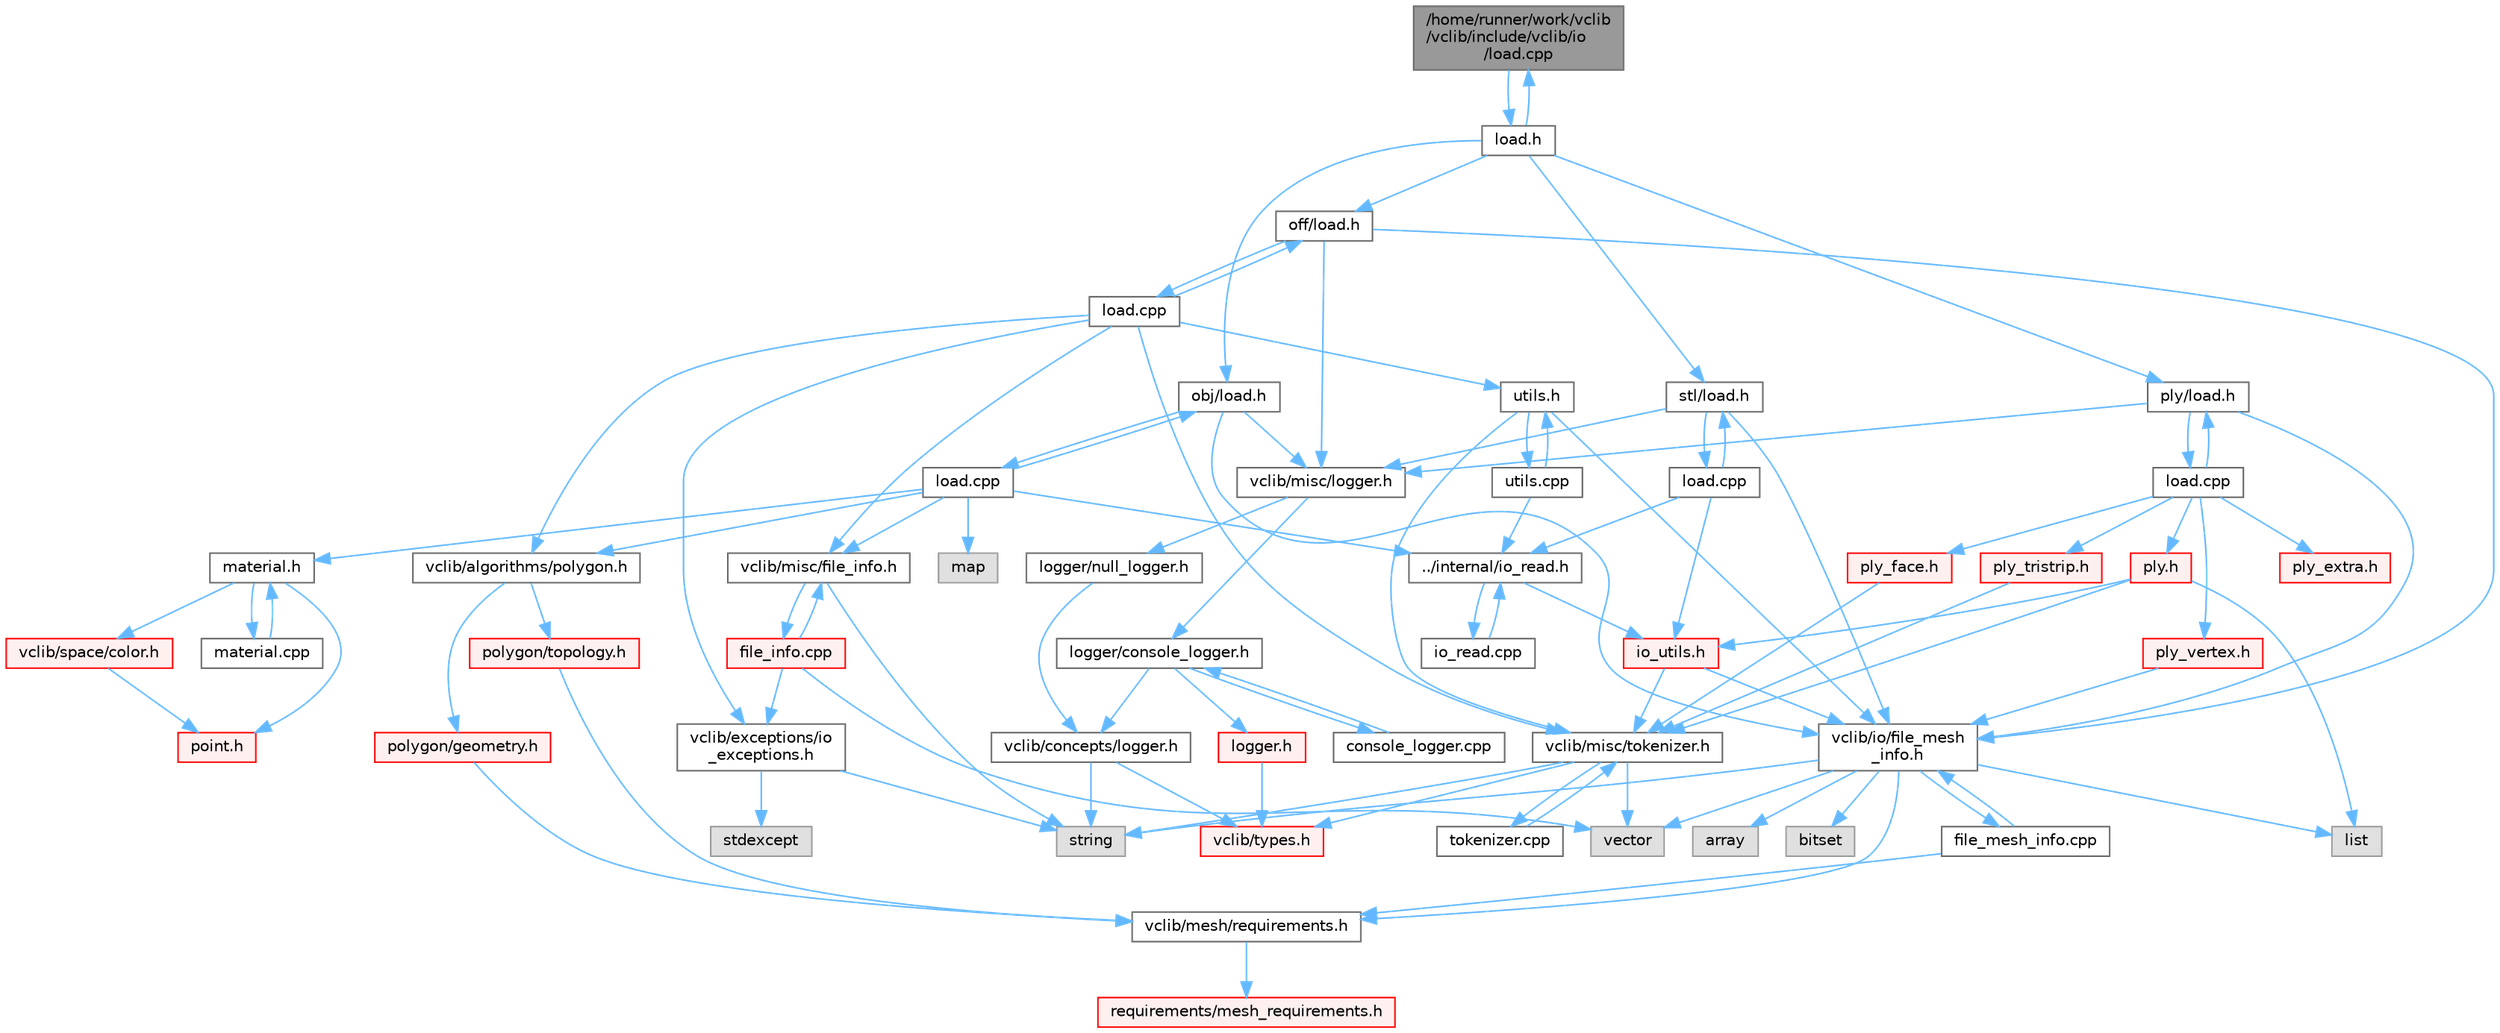 digraph "/home/runner/work/vclib/vclib/include/vclib/io/load.cpp"
{
 // LATEX_PDF_SIZE
  bgcolor="transparent";
  edge [fontname=Helvetica,fontsize=10,labelfontname=Helvetica,labelfontsize=10];
  node [fontname=Helvetica,fontsize=10,shape=box,height=0.2,width=0.4];
  Node1 [label="/home/runner/work/vclib\l/vclib/include/vclib/io\l/load.cpp",height=0.2,width=0.4,color="gray40", fillcolor="grey60", style="filled", fontcolor="black",tooltip=" "];
  Node1 -> Node2 [color="steelblue1",style="solid"];
  Node2 [label="load.h",height=0.2,width=0.4,color="grey40", fillcolor="white", style="filled",URL="$load_8h.html",tooltip=" "];
  Node2 -> Node3 [color="steelblue1",style="solid"];
  Node3 [label="obj/load.h",height=0.2,width=0.4,color="grey40", fillcolor="white", style="filled",URL="$obj_2load_8h.html",tooltip=" "];
  Node3 -> Node4 [color="steelblue1",style="solid"];
  Node4 [label="vclib/io/file_mesh\l_info.h",height=0.2,width=0.4,color="grey40", fillcolor="white", style="filled",URL="$file__mesh__info_8h.html",tooltip=" "];
  Node4 -> Node5 [color="steelblue1",style="solid"];
  Node5 [label="array",height=0.2,width=0.4,color="grey60", fillcolor="#E0E0E0", style="filled",tooltip=" "];
  Node4 -> Node6 [color="steelblue1",style="solid"];
  Node6 [label="list",height=0.2,width=0.4,color="grey60", fillcolor="#E0E0E0", style="filled",tooltip=" "];
  Node4 -> Node7 [color="steelblue1",style="solid"];
  Node7 [label="string",height=0.2,width=0.4,color="grey60", fillcolor="#E0E0E0", style="filled",tooltip=" "];
  Node4 -> Node8 [color="steelblue1",style="solid"];
  Node8 [label="vector",height=0.2,width=0.4,color="grey60", fillcolor="#E0E0E0", style="filled",tooltip=" "];
  Node4 -> Node9 [color="steelblue1",style="solid"];
  Node9 [label="bitset",height=0.2,width=0.4,color="grey60", fillcolor="#E0E0E0", style="filled",tooltip=" "];
  Node4 -> Node10 [color="steelblue1",style="solid"];
  Node10 [label="vclib/mesh/requirements.h",height=0.2,width=0.4,color="grey40", fillcolor="white", style="filled",URL="$requirements_8h.html",tooltip=" "];
  Node10 -> Node11 [color="steelblue1",style="solid"];
  Node11 [label="requirements/mesh_requirements.h",height=0.2,width=0.4,color="red", fillcolor="#FFF0F0", style="filled",URL="$mesh__requirements_8h.html",tooltip=" "];
  Node4 -> Node179 [color="steelblue1",style="solid"];
  Node179 [label="file_mesh_info.cpp",height=0.2,width=0.4,color="grey40", fillcolor="white", style="filled",URL="$file__mesh__info_8cpp.html",tooltip=" "];
  Node179 -> Node4 [color="steelblue1",style="solid"];
  Node179 -> Node10 [color="steelblue1",style="solid"];
  Node3 -> Node180 [color="steelblue1",style="solid"];
  Node180 [label="vclib/misc/logger.h",height=0.2,width=0.4,color="grey40", fillcolor="white", style="filled",URL="$misc_2logger_8h.html",tooltip=" "];
  Node180 -> Node181 [color="steelblue1",style="solid"];
  Node181 [label="logger/console_logger.h",height=0.2,width=0.4,color="grey40", fillcolor="white", style="filled",URL="$console__logger_8h.html",tooltip=" "];
  Node181 -> Node182 [color="steelblue1",style="solid"];
  Node182 [label="logger.h",height=0.2,width=0.4,color="red", fillcolor="#FFF0F0", style="filled",URL="$misc_2logger_2logger_8h.html",tooltip=" "];
  Node182 -> Node17 [color="steelblue1",style="solid"];
  Node17 [label="vclib/types.h",height=0.2,width=0.4,color="red", fillcolor="#FFF0F0", style="filled",URL="$types_8h.html",tooltip=" "];
  Node181 -> Node193 [color="steelblue1",style="solid"];
  Node193 [label="vclib/concepts/logger.h",height=0.2,width=0.4,color="grey40", fillcolor="white", style="filled",URL="$concepts_2logger_8h.html",tooltip=" "];
  Node193 -> Node7 [color="steelblue1",style="solid"];
  Node193 -> Node17 [color="steelblue1",style="solid"];
  Node181 -> Node194 [color="steelblue1",style="solid"];
  Node194 [label="console_logger.cpp",height=0.2,width=0.4,color="grey40", fillcolor="white", style="filled",URL="$console__logger_8cpp.html",tooltip=" "];
  Node194 -> Node181 [color="steelblue1",style="solid"];
  Node180 -> Node195 [color="steelblue1",style="solid"];
  Node195 [label="logger/null_logger.h",height=0.2,width=0.4,color="grey40", fillcolor="white", style="filled",URL="$null__logger_8h.html",tooltip=" "];
  Node195 -> Node193 [color="steelblue1",style="solid"];
  Node3 -> Node196 [color="steelblue1",style="solid"];
  Node196 [label="load.cpp",height=0.2,width=0.4,color="grey40", fillcolor="white", style="filled",URL="$obj_2load_8cpp.html",tooltip=" "];
  Node196 -> Node3 [color="steelblue1",style="solid"];
  Node196 -> Node197 [color="steelblue1",style="solid"];
  Node197 [label="map",height=0.2,width=0.4,color="grey60", fillcolor="#E0E0E0", style="filled",tooltip=" "];
  Node196 -> Node198 [color="steelblue1",style="solid"];
  Node198 [label="vclib/algorithms/polygon.h",height=0.2,width=0.4,color="grey40", fillcolor="white", style="filled",URL="$algorithms_2polygon_8h.html",tooltip=" "];
  Node198 -> Node199 [color="steelblue1",style="solid"];
  Node199 [label="polygon/geometry.h",height=0.2,width=0.4,color="red", fillcolor="#FFF0F0", style="filled",URL="$geometry_8h.html",tooltip=" "];
  Node199 -> Node10 [color="steelblue1",style="solid"];
  Node198 -> Node233 [color="steelblue1",style="solid"];
  Node233 [label="polygon/topology.h",height=0.2,width=0.4,color="red", fillcolor="#FFF0F0", style="filled",URL="$polygon_2topology_8h.html",tooltip=" "];
  Node233 -> Node10 [color="steelblue1",style="solid"];
  Node196 -> Node244 [color="steelblue1",style="solid"];
  Node244 [label="vclib/misc/file_info.h",height=0.2,width=0.4,color="grey40", fillcolor="white", style="filled",URL="$file__info_8h.html",tooltip=" "];
  Node244 -> Node7 [color="steelblue1",style="solid"];
  Node244 -> Node245 [color="steelblue1",style="solid"];
  Node245 [label="file_info.cpp",height=0.2,width=0.4,color="red", fillcolor="#FFF0F0", style="filled",URL="$file__info_8cpp.html",tooltip=" "];
  Node245 -> Node244 [color="steelblue1",style="solid"];
  Node245 -> Node8 [color="steelblue1",style="solid"];
  Node245 -> Node248 [color="steelblue1",style="solid"];
  Node248 [label="vclib/exceptions/io\l_exceptions.h",height=0.2,width=0.4,color="grey40", fillcolor="white", style="filled",URL="$io__exceptions_8h.html",tooltip=" "];
  Node248 -> Node76 [color="steelblue1",style="solid"];
  Node76 [label="stdexcept",height=0.2,width=0.4,color="grey60", fillcolor="#E0E0E0", style="filled",tooltip=" "];
  Node248 -> Node7 [color="steelblue1",style="solid"];
  Node196 -> Node249 [color="steelblue1",style="solid"];
  Node249 [label="../internal/io_read.h",height=0.2,width=0.4,color="grey40", fillcolor="white", style="filled",URL="$io__read_8h.html",tooltip=" "];
  Node249 -> Node250 [color="steelblue1",style="solid"];
  Node250 [label="io_utils.h",height=0.2,width=0.4,color="red", fillcolor="#FFF0F0", style="filled",URL="$io__utils_8h.html",tooltip=" "];
  Node250 -> Node4 [color="steelblue1",style="solid"];
  Node250 -> Node251 [color="steelblue1",style="solid"];
  Node251 [label="vclib/misc/tokenizer.h",height=0.2,width=0.4,color="grey40", fillcolor="white", style="filled",URL="$tokenizer_8h.html",tooltip=" "];
  Node251 -> Node7 [color="steelblue1",style="solid"];
  Node251 -> Node8 [color="steelblue1",style="solid"];
  Node251 -> Node17 [color="steelblue1",style="solid"];
  Node251 -> Node252 [color="steelblue1",style="solid"];
  Node252 [label="tokenizer.cpp",height=0.2,width=0.4,color="grey40", fillcolor="white", style="filled",URL="$tokenizer_8cpp.html",tooltip=" "];
  Node252 -> Node251 [color="steelblue1",style="solid"];
  Node249 -> Node257 [color="steelblue1",style="solid"];
  Node257 [label="io_read.cpp",height=0.2,width=0.4,color="grey40", fillcolor="white", style="filled",URL="$io__read_8cpp.html",tooltip=" "];
  Node257 -> Node249 [color="steelblue1",style="solid"];
  Node196 -> Node258 [color="steelblue1",style="solid"];
  Node258 [label="material.h",height=0.2,width=0.4,color="grey40", fillcolor="white", style="filled",URL="$material_8h.html",tooltip=" "];
  Node258 -> Node33 [color="steelblue1",style="solid"];
  Node33 [label="vclib/space/color.h",height=0.2,width=0.4,color="red", fillcolor="#FFF0F0", style="filled",URL="$space_2color_8h.html",tooltip=" "];
  Node33 -> Node34 [color="steelblue1",style="solid"];
  Node34 [label="point.h",height=0.2,width=0.4,color="red", fillcolor="#FFF0F0", style="filled",URL="$space_2point_8h.html",tooltip=" "];
  Node258 -> Node34 [color="steelblue1",style="solid"];
  Node258 -> Node259 [color="steelblue1",style="solid"];
  Node259 [label="material.cpp",height=0.2,width=0.4,color="grey40", fillcolor="white", style="filled",URL="$material_8cpp.html",tooltip=" "];
  Node259 -> Node258 [color="steelblue1",style="solid"];
  Node2 -> Node260 [color="steelblue1",style="solid"];
  Node260 [label="off/load.h",height=0.2,width=0.4,color="grey40", fillcolor="white", style="filled",URL="$off_2load_8h.html",tooltip=" "];
  Node260 -> Node4 [color="steelblue1",style="solid"];
  Node260 -> Node180 [color="steelblue1",style="solid"];
  Node260 -> Node261 [color="steelblue1",style="solid"];
  Node261 [label="load.cpp",height=0.2,width=0.4,color="grey40", fillcolor="white", style="filled",URL="$off_2load_8cpp.html",tooltip=" "];
  Node261 -> Node260 [color="steelblue1",style="solid"];
  Node261 -> Node198 [color="steelblue1",style="solid"];
  Node261 -> Node248 [color="steelblue1",style="solid"];
  Node261 -> Node244 [color="steelblue1",style="solid"];
  Node261 -> Node251 [color="steelblue1",style="solid"];
  Node261 -> Node262 [color="steelblue1",style="solid"];
  Node262 [label="utils.h",height=0.2,width=0.4,color="grey40", fillcolor="white", style="filled",URL="$utils_8h.html",tooltip=" "];
  Node262 -> Node251 [color="steelblue1",style="solid"];
  Node262 -> Node4 [color="steelblue1",style="solid"];
  Node262 -> Node263 [color="steelblue1",style="solid"];
  Node263 [label="utils.cpp",height=0.2,width=0.4,color="grey40", fillcolor="white", style="filled",URL="$utils_8cpp.html",tooltip=" "];
  Node263 -> Node262 [color="steelblue1",style="solid"];
  Node263 -> Node249 [color="steelblue1",style="solid"];
  Node2 -> Node264 [color="steelblue1",style="solid"];
  Node264 [label="ply/load.h",height=0.2,width=0.4,color="grey40", fillcolor="white", style="filled",URL="$ply_2load_8h.html",tooltip=" "];
  Node264 -> Node4 [color="steelblue1",style="solid"];
  Node264 -> Node180 [color="steelblue1",style="solid"];
  Node264 -> Node265 [color="steelblue1",style="solid"];
  Node265 [label="load.cpp",height=0.2,width=0.4,color="grey40", fillcolor="white", style="filled",URL="$ply_2load_8cpp.html",tooltip=" "];
  Node265 -> Node264 [color="steelblue1",style="solid"];
  Node265 -> Node266 [color="steelblue1",style="solid"];
  Node266 [label="ply.h",height=0.2,width=0.4,color="red", fillcolor="#FFF0F0", style="filled",URL="$ply_8h.html",tooltip=" "];
  Node266 -> Node6 [color="steelblue1",style="solid"];
  Node266 -> Node251 [color="steelblue1",style="solid"];
  Node266 -> Node250 [color="steelblue1",style="solid"];
  Node265 -> Node267 [color="steelblue1",style="solid"];
  Node267 [label="ply_vertex.h",height=0.2,width=0.4,color="red", fillcolor="#FFF0F0", style="filled",URL="$ply__vertex_8h.html",tooltip=" "];
  Node267 -> Node4 [color="steelblue1",style="solid"];
  Node265 -> Node274 [color="steelblue1",style="solid"];
  Node274 [label="ply_face.h",height=0.2,width=0.4,color="red", fillcolor="#FFF0F0", style="filled",URL="$ply__face_8h.html",tooltip=" "];
  Node274 -> Node251 [color="steelblue1",style="solid"];
  Node265 -> Node276 [color="steelblue1",style="solid"];
  Node276 [label="ply_tristrip.h",height=0.2,width=0.4,color="red", fillcolor="#FFF0F0", style="filled",URL="$ply__tristrip_8h.html",tooltip=" "];
  Node276 -> Node251 [color="steelblue1",style="solid"];
  Node265 -> Node278 [color="steelblue1",style="solid"];
  Node278 [label="ply_extra.h",height=0.2,width=0.4,color="red", fillcolor="#FFF0F0", style="filled",URL="$ply__extra_8h.html",tooltip=" "];
  Node2 -> Node280 [color="steelblue1",style="solid"];
  Node280 [label="stl/load.h",height=0.2,width=0.4,color="grey40", fillcolor="white", style="filled",URL="$stl_2load_8h.html",tooltip=" "];
  Node280 -> Node4 [color="steelblue1",style="solid"];
  Node280 -> Node180 [color="steelblue1",style="solid"];
  Node280 -> Node281 [color="steelblue1",style="solid"];
  Node281 [label="load.cpp",height=0.2,width=0.4,color="grey40", fillcolor="white", style="filled",URL="$stl_2load_8cpp.html",tooltip=" "];
  Node281 -> Node280 [color="steelblue1",style="solid"];
  Node281 -> Node250 [color="steelblue1",style="solid"];
  Node281 -> Node249 [color="steelblue1",style="solid"];
  Node2 -> Node1 [color="steelblue1",style="solid"];
}
